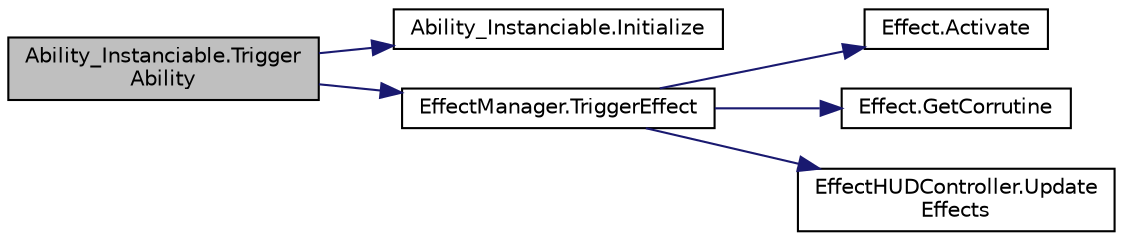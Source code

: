 digraph "Ability_Instanciable.TriggerAbility"
{
 // INTERACTIVE_SVG=YES
 // LATEX_PDF_SIZE
  bgcolor="transparent";
  edge [fontname="Helvetica",fontsize="10",labelfontname="Helvetica",labelfontsize="10"];
  node [fontname="Helvetica",fontsize="10",shape=record];
  rankdir="LR";
  Node1 [label="Ability_Instanciable.Trigger\lAbility",height=0.2,width=0.4,color="black", fillcolor="grey75", style="filled", fontcolor="black",tooltip=" "];
  Node1 -> Node2 [color="midnightblue",fontsize="10",style="solid",fontname="Helvetica"];
  Node2 [label="Ability_Instanciable.Initialize",height=0.2,width=0.4,color="black",URL="$class_ability___instanciable.html#a1961e1d7df052be5c467203bb9415560",tooltip=" "];
  Node1 -> Node3 [color="midnightblue",fontsize="10",style="solid",fontname="Helvetica"];
  Node3 [label="EffectManager.TriggerEffect",height=0.2,width=0.4,color="black",URL="$class_effect_manager.html#a921aed9a2553637cdd387d3075150709",tooltip="Starts an Effect to the entity who has this EffectManager."];
  Node3 -> Node4 [color="midnightblue",fontsize="10",style="solid",fontname="Helvetica"];
  Node4 [label="Effect.Activate",height=0.2,width=0.4,color="black",URL="$class_effect.html#ad48818ca38f71bb7d5e844bd220ffce0",tooltip=" "];
  Node3 -> Node5 [color="midnightblue",fontsize="10",style="solid",fontname="Helvetica"];
  Node5 [label="Effect.GetCorrutine",height=0.2,width=0.4,color="black",URL="$class_effect.html#a280600ca7907b4f73d355e6a62a7040c",tooltip=" "];
  Node3 -> Node6 [color="midnightblue",fontsize="10",style="solid",fontname="Helvetica"];
  Node6 [label="EffectHUDController.Update\lEffects",height=0.2,width=0.4,color="black",URL="$class_effect_h_u_d_controller.html#a5d2dd46778d538fb1474624fd083818b",tooltip=" "];
}
